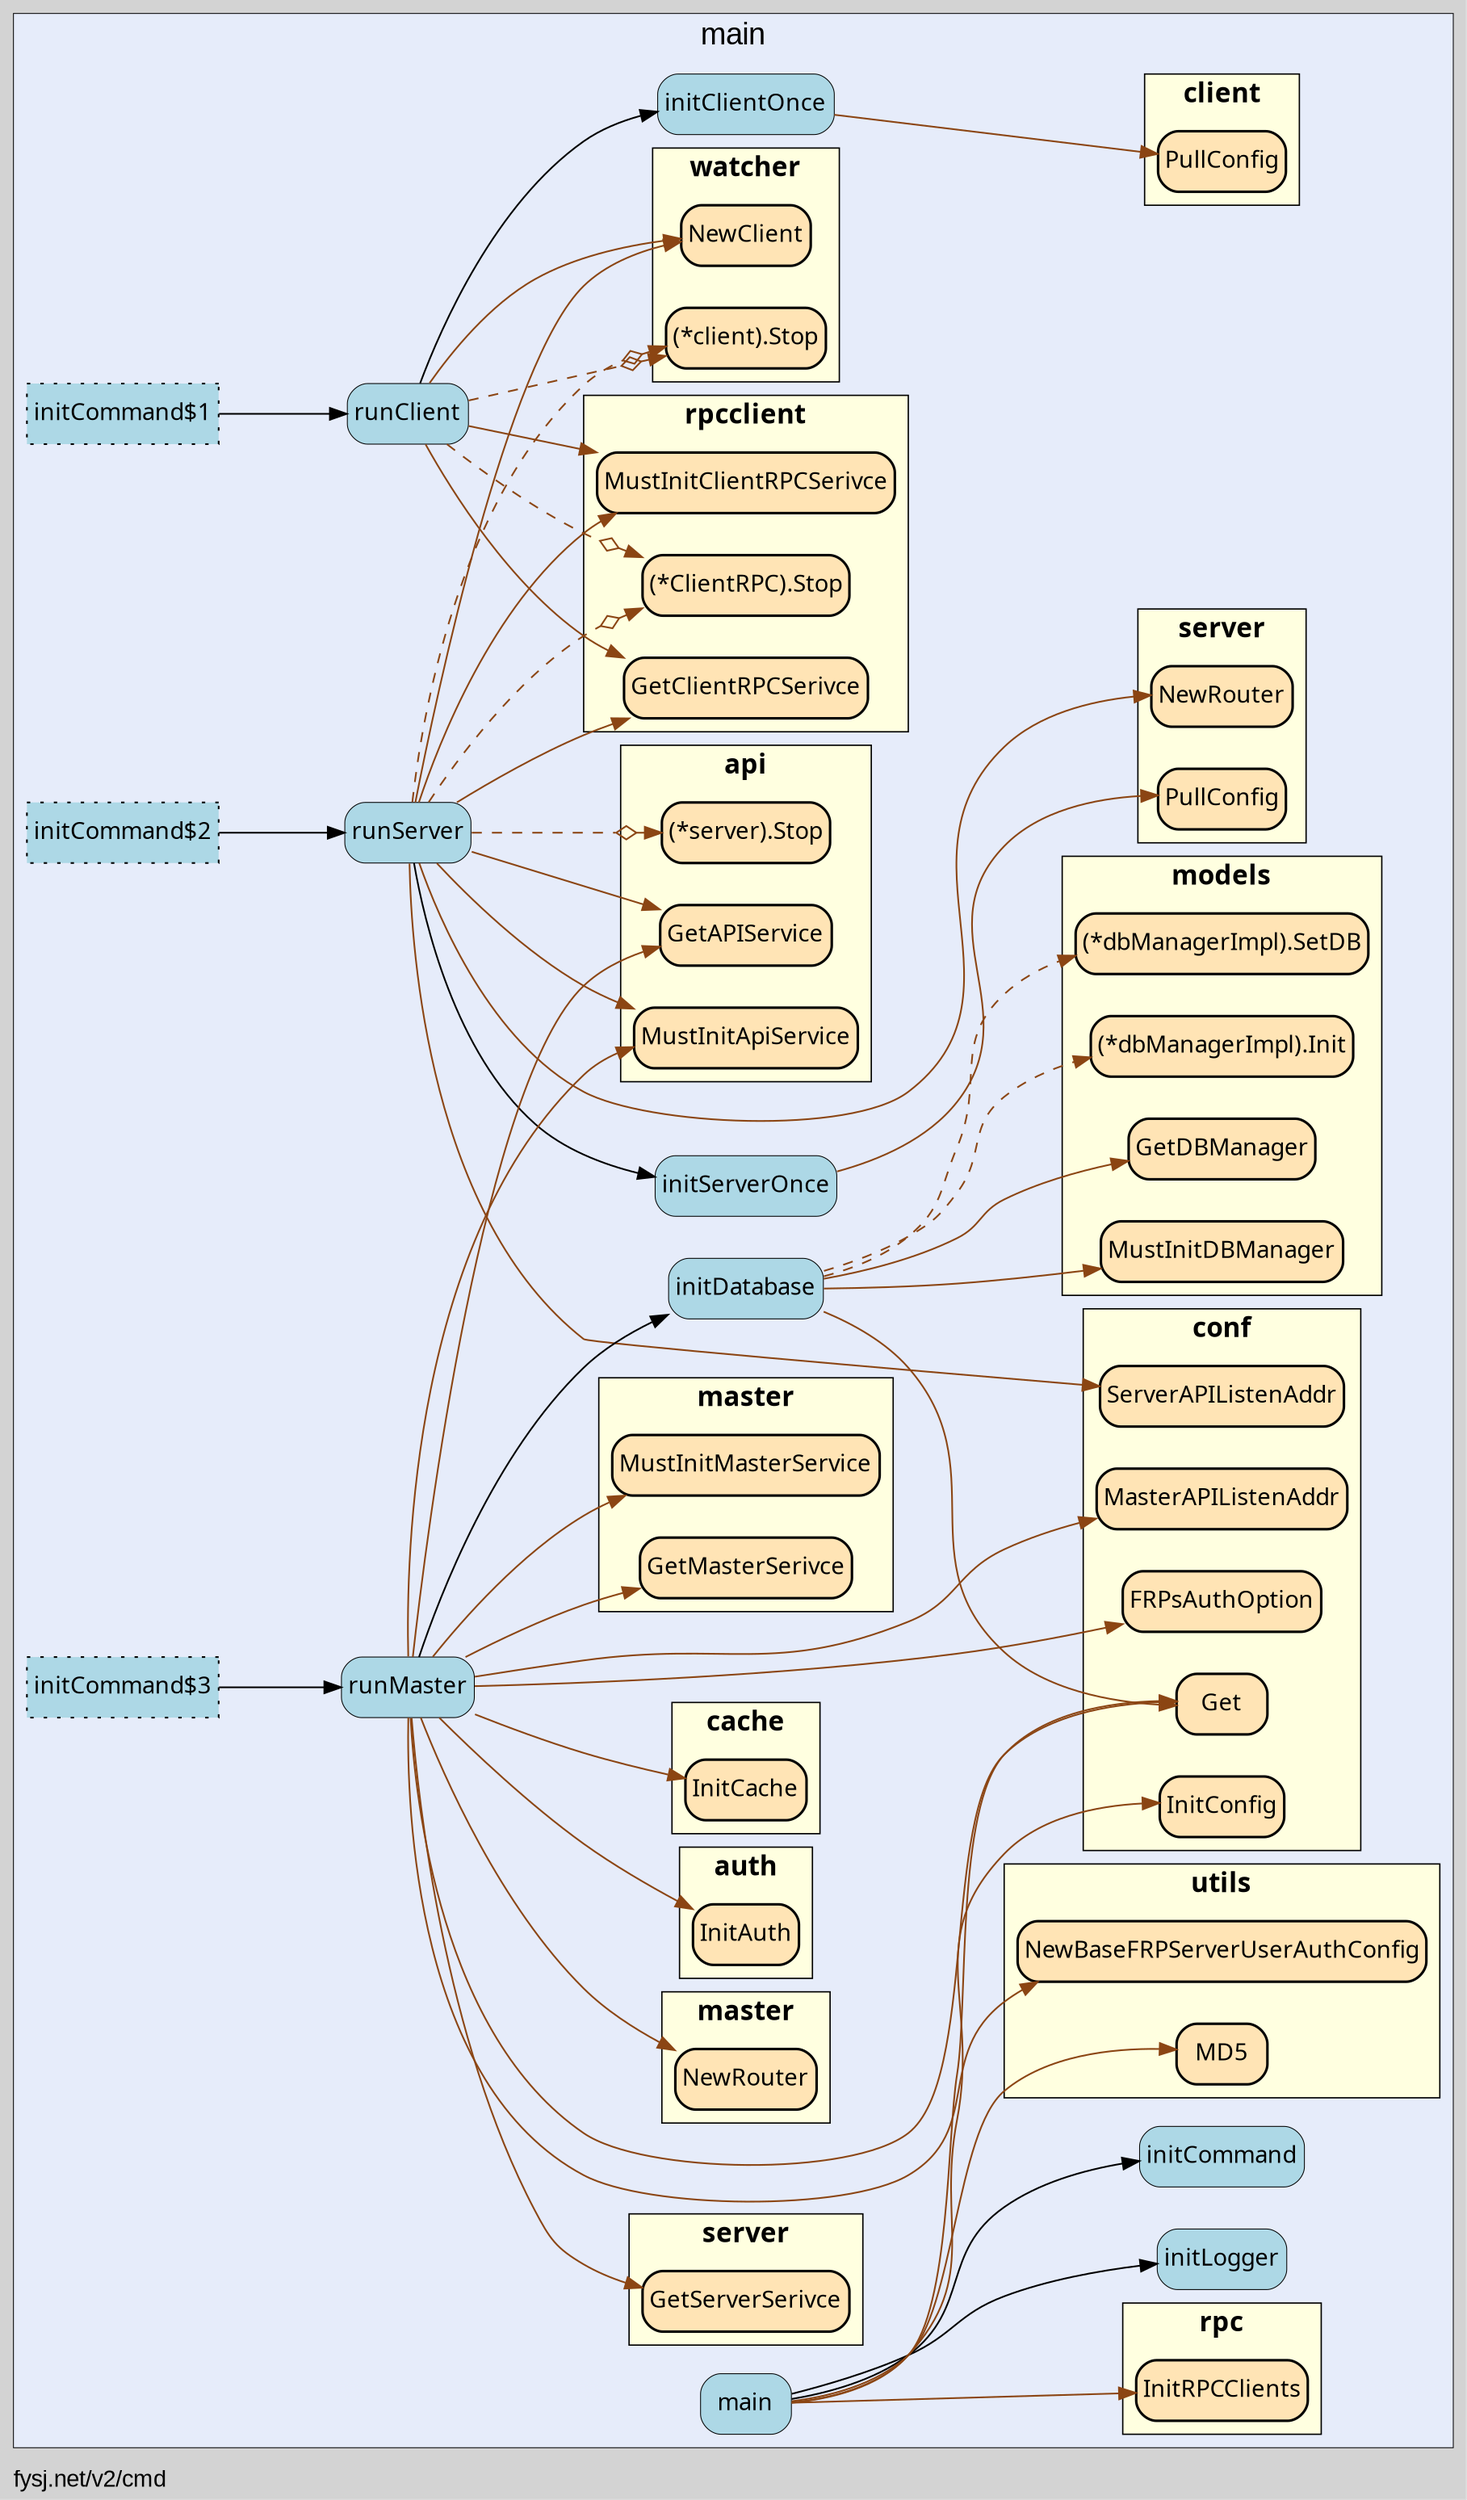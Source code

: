 digraph gocallvis {
    label="fysj.net/v2/cmd";
    labeljust="l";
    fontname="Arial";
    fontsize="14";
    rankdir="LR";
    bgcolor="lightgray";
    style="solid";
    penwidth="0.5";
    pad="0.0";
    nodesep="0.35";

    node [shape="box" style="filled,rounded" fillcolor="honeydew" fontname="Verdana" penwidth="1.0" margin="0.05,0.0"];
    edge [minlen="2"]

    subgraph "cluster_focus" {
        bgcolor="#e6ecfa";
label="main";
labelloc="t";
labeljust="c";
fontsize="18";
        
        "fysj.net/v2/cmd.runClient" [ fillcolor="lightblue" label="runClient" penwidth="0.5" tooltip="fysj.net/v2/cmd.runClient | defined in client.go:12\nat client.go:31: calling [fysj.net/v2/watcher.NewClient]\nat client.go:34: calling [fysj.net/v2/cmd.initClientOnce]\nat client.go:28: calling [fysj.net/v2/services/rpcclient.GetClientRPCSerivce]\nat client.go:29: calling [(*fysj.net/v2/services/rpcclient.ClientRPC).Stop]\nat client.go:22: calling [fysj.net/v2/services/rpcclient.MustInitClientRPCSerivce]\nat client.go:32: calling [(*fysj.net/v2/watcher.client).Stop]" ]
        "fysj.net/v2/cmd.initClientOnce" [ label="initClientOnce" penwidth="0.5" tooltip="fysj.net/v2/cmd.initClientOnce | defined in client.go:42\nat client.go:43: calling [fysj.net/v2/biz/client.PullConfig]" fillcolor="lightblue" ]
        "fysj.net/v2/cmd.initCommand$1" [ fillcolor="lightblue" label="initCommand$1" style="dotted,filled" tooltip="fysj.net/v2/cmd.initCommand$1 | defined in cmd.go:30\nat cmd.go:31: calling [fysj.net/v2/cmd.runClient]" ]
        "fysj.net/v2/cmd.runServer" [ penwidth="0.5" tooltip="fysj.net/v2/cmd.runServer | defined in server.go:14\nat server.go:38: calling [(*fysj.net/v2/watcher.client).Stop]\nat server.go:37: calling [fysj.net/v2/watcher.NewClient]\nat server.go:35: calling [(*fysj.net/v2/services/rpcclient.ClientRPC).Stop]\nat server.go:22: calling [fysj.net/v2/conf.ServerAPIListenAddr]\nat server.go:24: calling [fysj.net/v2/services/api.GetAPIService]\nat server.go:25: calling [(*fysj.net/v2/services/api.server).Stop]\nat server.go:21: calling [fysj.net/v2/biz/server.NewRouter]\nat server.go:22: calling [fysj.net/v2/services/api.MustInitApiService]\nat server.go:40: calling [fysj.net/v2/cmd.initServerOnce]\nat server.go:27: calling [fysj.net/v2/services/rpcclient.MustInitClientRPCSerivce]\nat server.go:34: calling [fysj.net/v2/services/rpcclient.GetClientRPCSerivce]" fillcolor="lightblue" label="runServer" ]
        "fysj.net/v2/cmd.initServerOnce" [ fillcolor="lightblue" label="initServerOnce" penwidth="0.5" tooltip="fysj.net/v2/cmd.initServerOnce | defined in server.go:49\nat server.go:50: calling [fysj.net/v2/biz/server.PullConfig]" ]
        "fysj.net/v2/cmd.initCommand$2" [ fillcolor="lightblue" label="initCommand$2" style="dotted,filled" tooltip="fysj.net/v2/cmd.initCommand$2 | defined in cmd.go:37\nat cmd.go:38: calling [fysj.net/v2/cmd.runServer]" ]
        "fysj.net/v2/cmd.runMaster" [ tooltip="fysj.net/v2/cmd.runMaster | defined in master.go:20\nat master.go:34: calling [fysj.net/v2/conf.FRPsAuthOption]\nat master.go:28: calling [fysj.net/v2/biz/master/auth.InitAuth]\nat master.go:37: calling [fysj.net/v2/services/server.GetServerSerivce]\nat master.go:23: calling [fysj.net/v2/biz/master.NewRouter]\nat master.go:32: calling [fysj.net/v2/utils.NewBaseFRPServerUserAuthConfig]\nat master.go:21: calling [fysj.net/v2/services/master.MustInitMasterService]\nat master.go:24: calling [fysj.net/v2/services/api.MustInitApiService]\nat master.go:26: calling [fysj.net/v2/cmd.initDatabase]\nat master.go:33: calling [fysj.net/v2/conf.Get]\nat master.go:27: calling [fysj.net/v2/cache.InitCache]\nat master.go:24: calling [fysj.net/v2/conf.MasterAPIListenAddr]\nat master.go:31: calling [fysj.net/v2/services/master.GetMasterSerivce]\nat master.go:38: calling [fysj.net/v2/services/api.GetAPIService]" fillcolor="lightblue" label="runMaster" penwidth="0.5" ]
        "fysj.net/v2/cmd.initDatabase" [ fillcolor="lightblue" label="initDatabase" penwidth="0.5" tooltip="fysj.net/v2/cmd.initDatabase | defined in master.go:47\nat master.go:48: calling [fysj.net/v2/conf.Get]\nat master.go:49: calling [fysj.net/v2/conf.Get]\nat master.go:51: calling [fysj.net/v2/conf.Get]\nat master.go:53: calling [fysj.net/v2/conf.Get]\nat master.go:60: calling [fysj.net/v2/conf.Get]\nat master.go:57: calling [fysj.net/v2/conf.Get]\nat master.go:63: calling [fysj.net/v2/models.GetDBManager]\nat master.go:56: calling [fysj.net/v2/models.GetDBManager]\nat master.go:49: calling [fysj.net/v2/models.MustInitDBManager]\nat master.go:56: calling [(*fysj.net/v2/models.dbManagerImpl).SetDB]\nat master.go:63: calling [(*fysj.net/v2/models.dbManagerImpl).Init]" ]
        "fysj.net/v2/cmd.initCommand$3" [ style="dotted,filled" tooltip="fysj.net/v2/cmd.initCommand$3 | defined in cmd.go:44\nat cmd.go:45: calling [fysj.net/v2/cmd.runMaster]" fillcolor="lightblue" label="initCommand$3" ]
        "fysj.net/v2/cmd.main" [ fillcolor="lightblue" label="main" penwidth="0.5" tooltip="fysj.net/v2/cmd.main | defined in main.go:10\nat main.go:16: calling [fysj.net/v2/utils.MD5]\nat main.go:13: calling [fysj.net/v2/conf.InitConfig]\nat main.go:14: calling [fysj.net/v2/rpc.InitRPCClients]\nat main.go:16: calling [fysj.net/v2/conf.Get]\nat main.go:12: calling [fysj.net/v2/cmd.initCommand]\nat main.go:11: calling [fysj.net/v2/cmd.initLogger]" ]
        "fysj.net/v2/cmd.initLogger" [ fillcolor="lightblue" label="initLogger" penwidth="0.5" tooltip="fysj.net/v2/cmd.initLogger | defined in cmd.go:59" ]
        "fysj.net/v2/cmd.initCommand" [ penwidth="0.5" tooltip="fysj.net/v2/cmd.initCommand | defined in cmd.go:20" fillcolor="lightblue" label="initCommand" ]
        
        subgraph "cluster_fysj.net/v2/biz/client" {
        fontsize="16";
URL="/?f=fysj.net/v2/biz/client";
fontname="Tahoma bold";
rank="sink";
label="client";
tooltip="package: fysj.net/v2/biz/client";
penwidth="0.8";
style="filled";
fillcolor="lightyellow";
        
        "fysj.net/v2/biz/client.PullConfig" [ fillcolor="moccasin" label="PullConfig" penwidth="1.5" tooltip="fysj.net/v2/biz/client.PullConfig | defined in rpc_pull_config.go:15" ]
        
    }

        subgraph "cluster_fysj.net/v2/biz/master" {
        penwidth="0.8";
style="filled";
rank="sink";
tooltip="package: fysj.net/v2/biz/master";
fontsize="16";
fillcolor="lightyellow";
fontname="Tahoma bold";
label="master";
URL="/?f=fysj.net/v2/biz/master";
        
        "fysj.net/v2/biz/master.NewRouter" [ penwidth="1.5" tooltip="fysj.net/v2/biz/master.NewRouter | defined in handler.go:13" fillcolor="moccasin" label="NewRouter" ]
        
    }

        subgraph "cluster_fysj.net/v2/biz/master/auth" {
        fillcolor="lightyellow";
label="auth";
URL="/?f=fysj.net/v2/biz/master/auth";
tooltip="package: fysj.net/v2/biz/master/auth";
penwidth="0.8";
style="filled";
fontname="Tahoma bold";
rank="sink";
fontsize="16";
        
        "fysj.net/v2/biz/master/auth.InitAuth" [ label="InitAuth" penwidth="1.5" tooltip="fysj.net/v2/biz/master/auth.InitAuth | defined in init.go:11" fillcolor="moccasin" ]
        
    }

        subgraph "cluster_fysj.net/v2/biz/server" {
        fillcolor="lightyellow";
fontname="Tahoma bold";
URL="/?f=fysj.net/v2/biz/server";
tooltip="package: fysj.net/v2/biz/server";
penwidth="0.8";
style="filled";
label="server";
fontsize="16";
rank="sink";
        
        "fysj.net/v2/biz/server.NewRouter" [ fillcolor="moccasin" label="NewRouter" penwidth="1.5" tooltip="fysj.net/v2/biz/server.NewRouter | defined in auth_handler.go:13" ]
        "fysj.net/v2/biz/server.PullConfig" [ tooltip="fysj.net/v2/biz/server.PullConfig | defined in rpc_pull_config.go:15" fillcolor="moccasin" label="PullConfig" penwidth="1.5" ]
        
    }

        subgraph "cluster_fysj.net/v2/cache" {
        tooltip="package: fysj.net/v2/cache";
fontsize="16";
style="filled";
fillcolor="lightyellow";
rank="sink";
penwidth="0.8";
fontname="Tahoma bold";
label="cache";
URL="/?f=fysj.net/v2/cache";
        
        "fysj.net/v2/cache.InitCache" [ label="InitCache" penwidth="1.5" tooltip="fysj.net/v2/cache.InitCache | defined in freecache.go:13" fillcolor="moccasin" ]
        
    }

        subgraph "cluster_fysj.net/v2/conf" {
        URL="/?f=fysj.net/v2/conf";
tooltip="package: fysj.net/v2/conf";
style="filled";
rank="sink";
fillcolor="lightyellow";
fontname="Tahoma bold";
label="conf";
penwidth="0.8";
fontsize="16";
        
        "fysj.net/v2/conf.ServerAPIListenAddr" [ label="ServerAPIListenAddr" penwidth="1.5" tooltip="fysj.net/v2/conf.ServerAPIListenAddr | defined in helper.go:42" fillcolor="moccasin" ]
        "fysj.net/v2/conf.MasterAPIListenAddr" [ tooltip="fysj.net/v2/conf.MasterAPIListenAddr | defined in helper.go:37" fillcolor="moccasin" label="MasterAPIListenAddr" penwidth="1.5" ]
        "fysj.net/v2/conf.Get" [ tooltip="fysj.net/v2/conf.Get | defined in settings.go:44" fillcolor="moccasin" label="Get" penwidth="1.5" ]
        "fysj.net/v2/conf.FRPsAuthOption" [ fillcolor="moccasin" label="FRPsAuthOption" penwidth="1.5" tooltip="fysj.net/v2/conf.FRPsAuthOption | defined in helper.go:47" ]
        "fysj.net/v2/conf.InitConfig" [ label="InitConfig" penwidth="1.5" tooltip="fysj.net/v2/conf.InitConfig | defined in settings.go:48" fillcolor="moccasin" ]
        
    }

        subgraph "cluster_fysj.net/v2/models" {
        fontsize="16";
fillcolor="lightyellow";
label="models";
URL="/?f=fysj.net/v2/models";
tooltip="package: fysj.net/v2/models";
penwidth="0.8";
style="filled";
fontname="Tahoma bold";
rank="sink";
        
        "fysj.net/v2/models.MustInitDBManager" [ fillcolor="moccasin" label="MustInitDBManager" penwidth="1.5" tooltip="fysj.net/v2/models.MustInitDBManager | defined in db.go:39" ]
        "fysj.net/v2/models.GetDBManager" [ fillcolor="moccasin" label="GetDBManager" penwidth="1.5" tooltip="fysj.net/v2/models.GetDBManager | defined in db.go:55" ]
        "(*fysj.net/v2/models.dbManagerImpl).Init" [ fillcolor="moccasin" label="(*dbManagerImpl).Init" penwidth="1.5" tooltip="(*fysj.net/v2/models.dbManagerImpl).Init | defined in db.go:21" ]
        "(*fysj.net/v2/models.dbManagerImpl).SetDB" [ fillcolor="moccasin" label="(*dbManagerImpl).SetDB" penwidth="1.5" tooltip="(*fysj.net/v2/models.dbManagerImpl).SetDB | defined in db.go:66" ]
        
    }

        subgraph "cluster_fysj.net/v2/rpc" {
        style="filled";
fontname="Tahoma bold";
tooltip="package: fysj.net/v2/rpc";
penwidth="0.8";
fillcolor="lightyellow";
rank="sink";
label="rpc";
URL="/?f=fysj.net/v2/rpc";
fontsize="16";
        
        "fysj.net/v2/rpc.InitRPCClients" [ penwidth="1.5" tooltip="fysj.net/v2/rpc.InitRPCClients | defined in init.go:3" fillcolor="moccasin" label="InitRPCClients" ]
        
    }

        subgraph "cluster_fysj.net/v2/services/api" {
        URL="/?f=fysj.net/v2/services/api";
penwidth="0.8";
fontsize="16";
rank="sink";
label="api";
style="filled";
fillcolor="lightyellow";
fontname="Tahoma bold";
tooltip="package: fysj.net/v2/services/api";
        
        "fysj.net/v2/services/api.MustInitApiService" [ tooltip="fysj.net/v2/services/api.MustInitApiService | defined in service.go:29" fillcolor="moccasin" label="MustInitApiService" penwidth="1.5" ]
        "fysj.net/v2/services/api.GetAPIService" [ fillcolor="moccasin" label="GetAPIService" penwidth="1.5" tooltip="fysj.net/v2/services/api.GetAPIService | defined in service.go:33" ]
        "(*fysj.net/v2/services/api.server).Stop" [ tooltip="(*fysj.net/v2/services/api.server).Stop | defined in service.go:41" fillcolor="moccasin" label="(*server).Stop" penwidth="1.5" ]
        
    }

        subgraph "cluster_fysj.net/v2/services/master" {
        style="filled";
fillcolor="lightyellow";
rank="sink";
label="master";
penwidth="0.8";
fontsize="16";
fontname="Tahoma bold";
URL="/?f=fysj.net/v2/services/master";
tooltip="package: fysj.net/v2/services/master";
        
        "fysj.net/v2/services/master.MustInitMasterService" [ fillcolor="moccasin" label="MustInitMasterService" penwidth="1.5" tooltip="fysj.net/v2/services/master.MustInitMasterService | defined in grpc_service.go:21" ]
        "fysj.net/v2/services/master.GetMasterSerivce" [ fillcolor="moccasin" label="GetMasterSerivce" penwidth="1.5" tooltip="fysj.net/v2/services/master.GetMasterSerivce | defined in grpc_service.go:29" ]
        
    }

        subgraph "cluster_fysj.net/v2/services/rpcclient" {
        fontsize="16";
fontname="Tahoma bold";
URL="/?f=fysj.net/v2/services/rpcclient";
tooltip="package: fysj.net/v2/services/rpcclient";
penwidth="0.8";
fillcolor="lightyellow";
rank="sink";
label="rpcclient";
style="filled";
        
        "fysj.net/v2/services/rpcclient.MustInitClientRPCSerivce" [ penwidth="1.5" tooltip="fysj.net/v2/services/rpcclient.MustInitClientRPCSerivce | defined in rpc_service.go:27" fillcolor="moccasin" label="MustInitClientRPCSerivce" ]
        "fysj.net/v2/services/rpcclient.GetClientRPCSerivce" [ tooltip="fysj.net/v2/services/rpcclient.GetClientRPCSerivce | defined in rpc_service.go:35" fillcolor="moccasin" label="GetClientRPCSerivce" penwidth="1.5" ]
        "(*fysj.net/v2/services/rpcclient.ClientRPC).Stop" [ fillcolor="moccasin" label="(*ClientRPC).Stop" penwidth="1.5" tooltip="(*fysj.net/v2/services/rpcclient.ClientRPC).Stop | defined in rpc_service.go:62" ]
        
    }

        subgraph "cluster_fysj.net/v2/services/server" {
        tooltip="package: fysj.net/v2/services/server";
fontsize="16";
style="filled";
fontname="Tahoma bold";
label="server";
penwidth="0.8";
fillcolor="lightyellow";
rank="sink";
URL="/?f=fysj.net/v2/services/server";
        
        "fysj.net/v2/services/server.GetServerSerivce" [ penwidth="1.5" tooltip="fysj.net/v2/services/server.GetServerSerivce | defined in frps_service.go:45" fillcolor="moccasin" label="GetServerSerivce" ]
        
    }

        subgraph "cluster_fysj.net/v2/utils" {
        penwidth="0.8";
fontsize="16";
style="filled";
fillcolor="lightyellow";
URL="/?f=fysj.net/v2/utils";
fontname="Tahoma bold";
rank="sink";
label="utils";
tooltip="package: fysj.net/v2/utils";
        
        "fysj.net/v2/utils.NewBaseFRPServerUserAuthConfig" [ penwidth="1.5" tooltip="fysj.net/v2/utils.NewBaseFRPServerUserAuthConfig | defined in frp_config.go:19" fillcolor="moccasin" label="NewBaseFRPServerUserAuthConfig" ]
        "fysj.net/v2/utils.MD5" [ label="MD5" penwidth="1.5" tooltip="fysj.net/v2/utils.MD5 | defined in hash.go:12" fillcolor="moccasin" ]
        
    }

        subgraph "cluster_fysj.net/v2/watcher" {
        style="filled";
fillcolor="lightyellow";
fontname="Tahoma bold";
rank="sink";
label="watcher";
penwidth="0.8";
URL="/?f=fysj.net/v2/watcher";
tooltip="package: fysj.net/v2/watcher";
fontsize="16";
        
        "fysj.net/v2/watcher.NewClient" [ fillcolor="moccasin" label="NewClient" penwidth="1.5" tooltip="fysj.net/v2/watcher.NewClient | defined in client.go:17" ]
        "(*fysj.net/v2/watcher.client).Stop" [ fillcolor="moccasin" label="(*client).Stop" penwidth="1.5" tooltip="(*fysj.net/v2/watcher.client).Stop | defined in client.go:40" ]
        
    }

    }

    "fysj.net/v2/cmd.runClient" -> "fysj.net/v2/watcher.NewClient" [ color="saddlebrown" tooltip="at client.go:31: calling [fysj.net/v2/watcher.NewClient]" ]
    "fysj.net/v2/cmd.initClientOnce" -> "fysj.net/v2/biz/client.PullConfig" [ color="saddlebrown" tooltip="at client.go:43: calling [fysj.net/v2/biz/client.PullConfig]" ]
    "fysj.net/v2/cmd.runServer" -> "(*fysj.net/v2/watcher.client).Stop" [ color="saddlebrown" tooltip="at server.go:38: calling [(*fysj.net/v2/watcher.client).Stop]" style="dashed" arrowhead="normalnoneodiamond" ]
    "fysj.net/v2/cmd.runMaster" -> "fysj.net/v2/conf.FRPsAuthOption" [ color="saddlebrown" tooltip="at master.go:34: calling [fysj.net/v2/conf.FRPsAuthOption]" ]
    "fysj.net/v2/cmd.runClient" -> "fysj.net/v2/cmd.initClientOnce" [ tooltip="at client.go:34: calling [fysj.net/v2/cmd.initClientOnce]" ]
    "fysj.net/v2/cmd.runServer" -> "fysj.net/v2/watcher.NewClient" [ color="saddlebrown" tooltip="at server.go:37: calling [fysj.net/v2/watcher.NewClient]" ]
    "fysj.net/v2/cmd.initCommand$2" -> "fysj.net/v2/cmd.runServer" [ tooltip="at cmd.go:38: calling [fysj.net/v2/cmd.runServer]" ]
    "fysj.net/v2/cmd.runMaster" -> "fysj.net/v2/biz/master/auth.InitAuth" [ color="saddlebrown" tooltip="at master.go:28: calling [fysj.net/v2/biz/master/auth.InitAuth]" ]
    "fysj.net/v2/cmd.main" -> "fysj.net/v2/utils.MD5" [ color="saddlebrown" tooltip="at main.go:16: calling [fysj.net/v2/utils.MD5]" ]
    "fysj.net/v2/cmd.runMaster" -> "fysj.net/v2/services/server.GetServerSerivce" [ color="saddlebrown" tooltip="at master.go:37: calling [fysj.net/v2/services/server.GetServerSerivce]" ]
    "fysj.net/v2/cmd.main" -> "fysj.net/v2/conf.InitConfig" [ color="saddlebrown" tooltip="at main.go:13: calling [fysj.net/v2/conf.InitConfig]" ]
    "fysj.net/v2/cmd.runClient" -> "fysj.net/v2/services/rpcclient.GetClientRPCSerivce" [ color="saddlebrown" tooltip="at client.go:28: calling [fysj.net/v2/services/rpcclient.GetClientRPCSerivce]" ]
    "fysj.net/v2/cmd.runClient" -> "(*fysj.net/v2/services/rpcclient.ClientRPC).Stop" [ style="dashed" arrowhead="normalnoneodiamond" color="saddlebrown" tooltip="at client.go:29: calling [(*fysj.net/v2/services/rpcclient.ClientRPC).Stop]" ]
    "fysj.net/v2/cmd.runServer" -> "(*fysj.net/v2/services/rpcclient.ClientRPC).Stop" [ style="dashed" arrowhead="normalnoneodiamond" color="saddlebrown" tooltip="at server.go:35: calling [(*fysj.net/v2/services/rpcclient.ClientRPC).Stop]" ]
    "fysj.net/v2/cmd.runMaster" -> "fysj.net/v2/biz/master.NewRouter" [ color="saddlebrown" tooltip="at master.go:23: calling [fysj.net/v2/biz/master.NewRouter]" ]
    "fysj.net/v2/cmd.initDatabase" -> "fysj.net/v2/conf.Get" [ tooltip="at master.go:48: calling [fysj.net/v2/conf.Get]\nat master.go:49: calling [fysj.net/v2/conf.Get]\nat master.go:51: calling [fysj.net/v2/conf.Get]\nat master.go:53: calling [fysj.net/v2/conf.Get]\nat master.go:60: calling [fysj.net/v2/conf.Get]\nat master.go:57: calling [fysj.net/v2/conf.Get]" color="saddlebrown" ]
    "fysj.net/v2/cmd.initDatabase" -> "fysj.net/v2/models.GetDBManager" [ color="saddlebrown" tooltip="at master.go:63: calling [fysj.net/v2/models.GetDBManager]\nat master.go:56: calling [fysj.net/v2/models.GetDBManager]" ]
    "fysj.net/v2/cmd.main" -> "fysj.net/v2/rpc.InitRPCClients" [ color="saddlebrown" tooltip="at main.go:14: calling [fysj.net/v2/rpc.InitRPCClients]" ]
    "fysj.net/v2/cmd.main" -> "fysj.net/v2/conf.Get" [ tooltip="at main.go:16: calling [fysj.net/v2/conf.Get]" color="saddlebrown" ]
    "fysj.net/v2/cmd.runMaster" -> "fysj.net/v2/utils.NewBaseFRPServerUserAuthConfig" [ color="saddlebrown" tooltip="at master.go:32: calling [fysj.net/v2/utils.NewBaseFRPServerUserAuthConfig]" ]
    "fysj.net/v2/cmd.runClient" -> "fysj.net/v2/services/rpcclient.MustInitClientRPCSerivce" [ color="saddlebrown" tooltip="at client.go:22: calling [fysj.net/v2/services/rpcclient.MustInitClientRPCSerivce]" ]
    "fysj.net/v2/cmd.runMaster" -> "fysj.net/v2/services/master.MustInitMasterService" [ color="saddlebrown" tooltip="at master.go:21: calling [fysj.net/v2/services/master.MustInitMasterService]" ]
    "fysj.net/v2/cmd.runMaster" -> "fysj.net/v2/services/api.MustInitApiService" [ color="saddlebrown" tooltip="at master.go:24: calling [fysj.net/v2/services/api.MustInitApiService]" ]
    "fysj.net/v2/cmd.initDatabase" -> "fysj.net/v2/models.MustInitDBManager" [ tooltip="at master.go:49: calling [fysj.net/v2/models.MustInitDBManager]" color="saddlebrown" ]
    "fysj.net/v2/cmd.runMaster" -> "fysj.net/v2/cmd.initDatabase" [ tooltip="at master.go:26: calling [fysj.net/v2/cmd.initDatabase]" ]
    "fysj.net/v2/cmd.runMaster" -> "fysj.net/v2/conf.Get" [ color="saddlebrown" tooltip="at master.go:33: calling [fysj.net/v2/conf.Get]" ]
    "fysj.net/v2/cmd.initCommand$3" -> "fysj.net/v2/cmd.runMaster" [ tooltip="at cmd.go:45: calling [fysj.net/v2/cmd.runMaster]" ]
    "fysj.net/v2/cmd.main" -> "fysj.net/v2/cmd.initCommand" [ tooltip="at main.go:12: calling [fysj.net/v2/cmd.initCommand]" ]
    "fysj.net/v2/cmd.runServer" -> "fysj.net/v2/conf.ServerAPIListenAddr" [ color="saddlebrown" tooltip="at server.go:22: calling [fysj.net/v2/conf.ServerAPIListenAddr]" ]
    "fysj.net/v2/cmd.runServer" -> "fysj.net/v2/services/api.GetAPIService" [ color="saddlebrown" tooltip="at server.go:24: calling [fysj.net/v2/services/api.GetAPIService]" ]
    "fysj.net/v2/cmd.initServerOnce" -> "fysj.net/v2/biz/server.PullConfig" [ color="saddlebrown" tooltip="at server.go:50: calling [fysj.net/v2/biz/server.PullConfig]" ]
    "fysj.net/v2/cmd.runServer" -> "(*fysj.net/v2/services/api.server).Stop" [ color="saddlebrown" tooltip="at server.go:25: calling [(*fysj.net/v2/services/api.server).Stop]" style="dashed" arrowhead="normalnoneodiamond" ]
    "fysj.net/v2/cmd.initDatabase" -> "(*fysj.net/v2/models.dbManagerImpl).SetDB" [ style="dashed" color="saddlebrown" tooltip="at master.go:56: calling [(*fysj.net/v2/models.dbManagerImpl).SetDB]" ]
    "fysj.net/v2/cmd.runMaster" -> "fysj.net/v2/cache.InitCache" [ color="saddlebrown" tooltip="at master.go:27: calling [fysj.net/v2/cache.InitCache]" ]
    "fysj.net/v2/cmd.runClient" -> "(*fysj.net/v2/watcher.client).Stop" [ tooltip="at client.go:32: calling [(*fysj.net/v2/watcher.client).Stop]" style="dashed" arrowhead="normalnoneodiamond" color="saddlebrown" ]
    "fysj.net/v2/cmd.runServer" -> "fysj.net/v2/biz/server.NewRouter" [ color="saddlebrown" tooltip="at server.go:21: calling [fysj.net/v2/biz/server.NewRouter]" ]
    "fysj.net/v2/cmd.runServer" -> "fysj.net/v2/services/api.MustInitApiService" [ color="saddlebrown" tooltip="at server.go:22: calling [fysj.net/v2/services/api.MustInitApiService]" ]
    "fysj.net/v2/cmd.initDatabase" -> "(*fysj.net/v2/models.dbManagerImpl).Init" [ tooltip="at master.go:63: calling [(*fysj.net/v2/models.dbManagerImpl).Init]" style="dashed" color="saddlebrown" ]
    "fysj.net/v2/cmd.initCommand$1" -> "fysj.net/v2/cmd.runClient" [ tooltip="at cmd.go:31: calling [fysj.net/v2/cmd.runClient]" ]
    "fysj.net/v2/cmd.runServer" -> "fysj.net/v2/cmd.initServerOnce" [ tooltip="at server.go:40: calling [fysj.net/v2/cmd.initServerOnce]" ]
    "fysj.net/v2/cmd.runMaster" -> "fysj.net/v2/conf.MasterAPIListenAddr" [ color="saddlebrown" tooltip="at master.go:24: calling [fysj.net/v2/conf.MasterAPIListenAddr]" ]
    "fysj.net/v2/cmd.main" -> "fysj.net/v2/cmd.initLogger" [ tooltip="at main.go:11: calling [fysj.net/v2/cmd.initLogger]" ]
    "fysj.net/v2/cmd.runServer" -> "fysj.net/v2/services/rpcclient.MustInitClientRPCSerivce" [ color="saddlebrown" tooltip="at server.go:27: calling [fysj.net/v2/services/rpcclient.MustInitClientRPCSerivce]" ]
    "fysj.net/v2/cmd.runServer" -> "fysj.net/v2/services/rpcclient.GetClientRPCSerivce" [ color="saddlebrown" tooltip="at server.go:34: calling [fysj.net/v2/services/rpcclient.GetClientRPCSerivce]" ]
    "fysj.net/v2/cmd.runMaster" -> "fysj.net/v2/services/master.GetMasterSerivce" [ color="saddlebrown" tooltip="at master.go:31: calling [fysj.net/v2/services/master.GetMasterSerivce]" ]
    "fysj.net/v2/cmd.runMaster" -> "fysj.net/v2/services/api.GetAPIService" [ color="saddlebrown" tooltip="at master.go:38: calling [fysj.net/v2/services/api.GetAPIService]" ]
}
